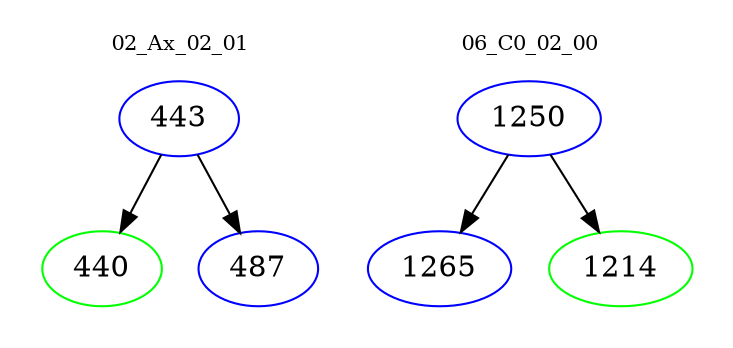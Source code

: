 digraph{
subgraph cluster_0 {
color = white
label = "02_Ax_02_01";
fontsize=10;
T0_443 [label="443", color="blue"]
T0_443 -> T0_440 [color="black"]
T0_440 [label="440", color="green"]
T0_443 -> T0_487 [color="black"]
T0_487 [label="487", color="blue"]
}
subgraph cluster_1 {
color = white
label = "06_C0_02_00";
fontsize=10;
T1_1250 [label="1250", color="blue"]
T1_1250 -> T1_1265 [color="black"]
T1_1265 [label="1265", color="blue"]
T1_1250 -> T1_1214 [color="black"]
T1_1214 [label="1214", color="green"]
}
}
